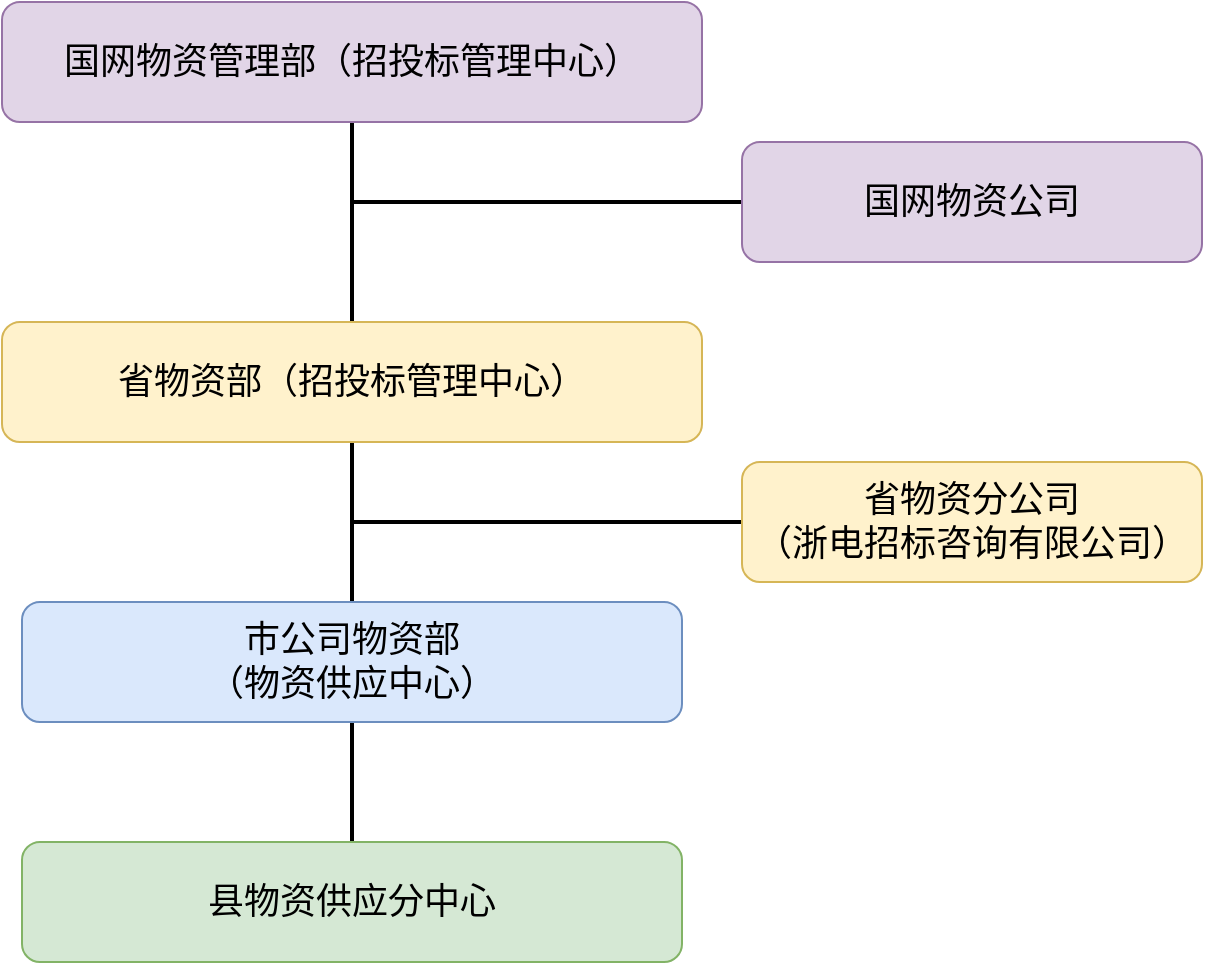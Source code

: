 <mxfile version="17.1.0" type="github">
  <diagram id="prtHgNgQTEPvFCAcTncT" name="Page-1">
    <mxGraphModel dx="1038" dy="539" grid="1" gridSize="10" guides="1" tooltips="1" connect="1" arrows="1" fold="1" page="1" pageScale="1" pageWidth="827" pageHeight="1169" math="0" shadow="0">
      <root>
        <mxCell id="0" />
        <mxCell id="1" parent="0" />
        <mxCell id="ahdOecXiskX3nPGF_uR7-4" value="" style="edgeStyle=orthogonalEdgeStyle;rounded=0;orthogonalLoop=1;jettySize=auto;html=1;fontSize=18;strokeWidth=2;endArrow=none;endFill=0;" edge="1" parent="1" source="ahdOecXiskX3nPGF_uR7-2" target="ahdOecXiskX3nPGF_uR7-3">
          <mxGeometry relative="1" as="geometry" />
        </mxCell>
        <mxCell id="ahdOecXiskX3nPGF_uR7-9" style="edgeStyle=orthogonalEdgeStyle;rounded=0;orthogonalLoop=1;jettySize=auto;html=1;entryX=0;entryY=0.5;entryDx=0;entryDy=0;fontSize=18;strokeWidth=2;exitX=0.5;exitY=1;exitDx=0;exitDy=0;endArrow=none;endFill=0;" edge="1" parent="1" source="ahdOecXiskX3nPGF_uR7-2" target="ahdOecXiskX3nPGF_uR7-8">
          <mxGeometry relative="1" as="geometry" />
        </mxCell>
        <mxCell id="ahdOecXiskX3nPGF_uR7-2" value="国网物资管理部（招投标管理中心）" style="rounded=1;whiteSpace=wrap;html=1;fontSize=18;fontFamily=MiSans;fillColor=#e1d5e7;strokeColor=#9673a6;" vertex="1" parent="1">
          <mxGeometry x="320" y="70" width="350" height="60" as="geometry" />
        </mxCell>
        <mxCell id="ahdOecXiskX3nPGF_uR7-12" value="" style="edgeStyle=orthogonalEdgeStyle;rounded=0;orthogonalLoop=1;jettySize=auto;html=1;fontSize=18;strokeWidth=2;endArrow=none;endFill=0;" edge="1" parent="1" source="ahdOecXiskX3nPGF_uR7-3" target="ahdOecXiskX3nPGF_uR7-11">
          <mxGeometry relative="1" as="geometry" />
        </mxCell>
        <mxCell id="ahdOecXiskX3nPGF_uR7-14" style="edgeStyle=orthogonalEdgeStyle;rounded=0;orthogonalLoop=1;jettySize=auto;html=1;entryX=0;entryY=0.5;entryDx=0;entryDy=0;fontSize=18;strokeWidth=2;exitX=0.5;exitY=1;exitDx=0;exitDy=0;startArrow=none;startFill=0;endArrow=none;endFill=0;" edge="1" parent="1" source="ahdOecXiskX3nPGF_uR7-3" target="ahdOecXiskX3nPGF_uR7-13">
          <mxGeometry relative="1" as="geometry" />
        </mxCell>
        <mxCell id="ahdOecXiskX3nPGF_uR7-3" value="省物资部（招投标管理中心）" style="whiteSpace=wrap;html=1;fontSize=18;fontFamily=MiSans;rounded=1;fillColor=#fff2cc;strokeColor=#d6b656;" vertex="1" parent="1">
          <mxGeometry x="320" y="230" width="350" height="60" as="geometry" />
        </mxCell>
        <mxCell id="ahdOecXiskX3nPGF_uR7-8" value="国网物资公司" style="whiteSpace=wrap;html=1;fontSize=18;fontFamily=MiSans;rounded=1;fillColor=#e1d5e7;strokeColor=#9673a6;" vertex="1" parent="1">
          <mxGeometry x="690" y="140" width="230" height="60" as="geometry" />
        </mxCell>
        <mxCell id="ahdOecXiskX3nPGF_uR7-16" style="edgeStyle=orthogonalEdgeStyle;rounded=0;orthogonalLoop=1;jettySize=auto;html=1;entryX=0.5;entryY=0;entryDx=0;entryDy=0;fontSize=18;startArrow=none;startFill=0;endArrow=none;endFill=0;strokeWidth=2;" edge="1" parent="1" source="ahdOecXiskX3nPGF_uR7-11" target="ahdOecXiskX3nPGF_uR7-15">
          <mxGeometry relative="1" as="geometry" />
        </mxCell>
        <mxCell id="ahdOecXiskX3nPGF_uR7-11" value="市公司物资部&lt;br&gt;（物资供应中心）" style="whiteSpace=wrap;html=1;fontSize=18;fontFamily=MiSans;rounded=1;fillColor=#dae8fc;strokeColor=#6c8ebf;" vertex="1" parent="1">
          <mxGeometry x="330" y="370" width="330" height="60" as="geometry" />
        </mxCell>
        <mxCell id="ahdOecXiskX3nPGF_uR7-13" value="省物资分公司&lt;br&gt;（浙电招标咨询有限公司）" style="whiteSpace=wrap;html=1;fontSize=18;fontFamily=MiSans;rounded=1;fillColor=#fff2cc;strokeColor=#d6b656;" vertex="1" parent="1">
          <mxGeometry x="690" y="300" width="230" height="60" as="geometry" />
        </mxCell>
        <mxCell id="ahdOecXiskX3nPGF_uR7-15" value="县物资供应分中心" style="whiteSpace=wrap;html=1;fontSize=18;fontFamily=MiSans;rounded=1;fillColor=#d5e8d4;strokeColor=#82b366;" vertex="1" parent="1">
          <mxGeometry x="330" y="490" width="330" height="60" as="geometry" />
        </mxCell>
      </root>
    </mxGraphModel>
  </diagram>
</mxfile>
